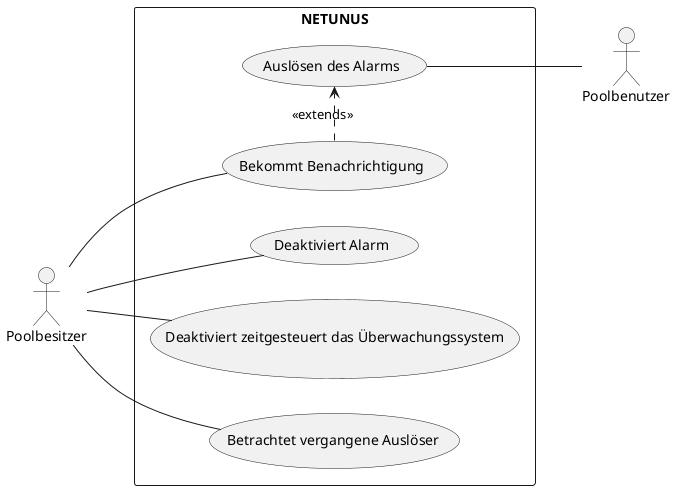 @startuml
left to right direction
actor Poolbesitzer
actor Poolbenutzer
rectangle NETUNUS{
    Poolbesitzer -- (Bekommt Benachrichtigung)
    Poolbesitzer -- (Deaktiviert Alarm)
    Poolbesitzer -- (Deaktiviert zeitgesteuert das Überwachungssystem)
    Poolbesitzer -- (Betrachtet vergangene Auslöser)
    (Bekommt Benachrichtigung) .> (Auslösen des Alarms) : <<extends>>
    (Auslösen des Alarms) -- Poolbenutzer
}
@enduml
